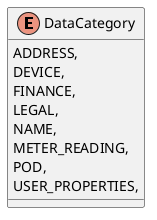 @startuml
enum DataCategory {
    ADDRESS,
    DEVICE,
    FINANCE,
    LEGAL,
    NAME,
    METER_READING,
    POD,
    USER_PROPERTIES,
}
@enduml
